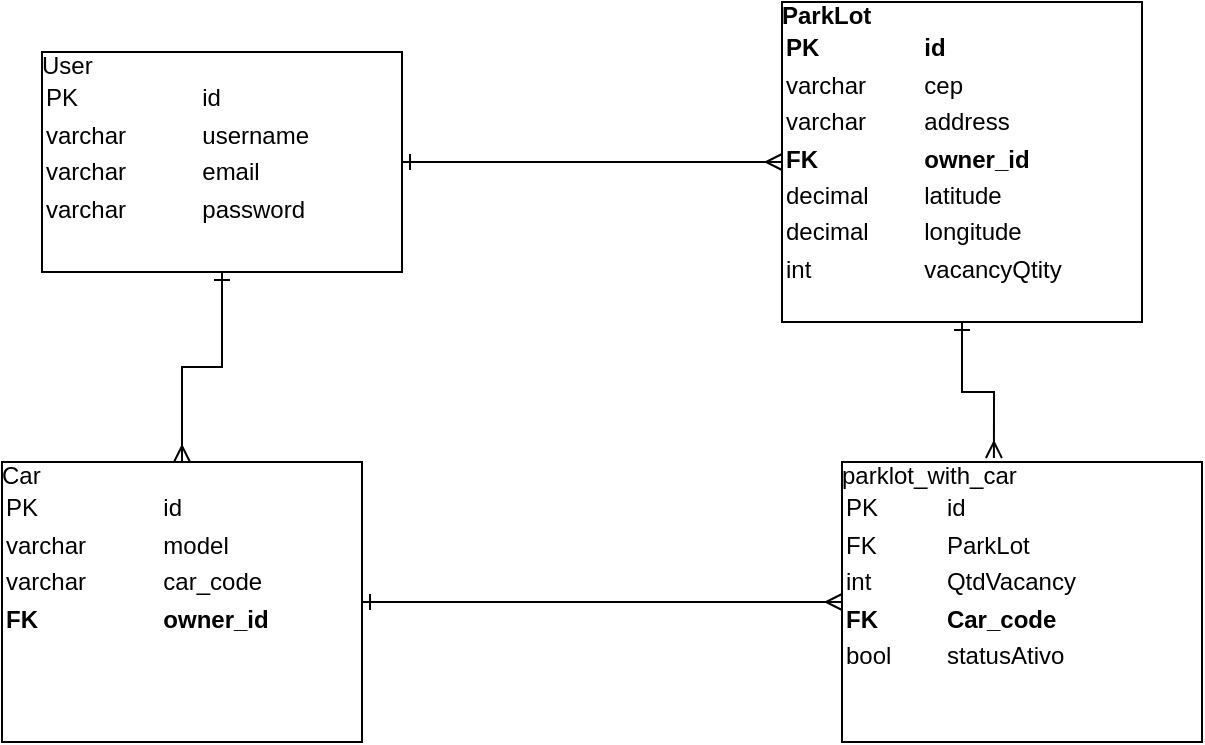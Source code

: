 <mxfile version="11.3.0" type="device" pages="1"><diagram id="LPE-jxmmaSW5B_9cDlDP" name="Page-1"><mxGraphModel dx="1024" dy="516" grid="1" gridSize="10" guides="1" tooltips="1" connect="1" arrows="1" fold="1" page="1" pageScale="1" pageWidth="850" pageHeight="1100" math="0" shadow="0"><root><mxCell id="0"/><mxCell id="1" parent="0"/><mxCell id="gf3LEMh9SqdTh5DJfT6V-3" style="edgeStyle=orthogonalEdgeStyle;rounded=0;orthogonalLoop=1;jettySize=auto;html=1;endArrow=ERmany;endFill=0;startArrow=ERone;startFill=0;" edge="1" parent="1" source="gf3LEMh9SqdTh5DJfT6V-1" target="gf3LEMh9SqdTh5DJfT6V-2"><mxGeometry relative="1" as="geometry"/></mxCell><mxCell id="gf3LEMh9SqdTh5DJfT6V-6" style="edgeStyle=orthogonalEdgeStyle;rounded=0;orthogonalLoop=1;jettySize=auto;html=1;startArrow=ERone;startFill=0;endArrow=ERmany;endFill=0;" edge="1" parent="1" source="gf3LEMh9SqdTh5DJfT6V-1" target="gf3LEMh9SqdTh5DJfT6V-4"><mxGeometry relative="1" as="geometry"/></mxCell><mxCell id="gf3LEMh9SqdTh5DJfT6V-1" value="User&lt;table style=&quot;width: 100% ; font-size: 1em&quot; cellspacing=&quot;0&quot; cellpadding=&quot;2&quot;&gt;&lt;tbody&gt;&lt;tr&gt;&lt;td&gt;PK&lt;/td&gt;&lt;td&gt;id&lt;/td&gt;&lt;/tr&gt;&lt;tr&gt;&lt;td&gt;varchar&lt;br&gt;&lt;/td&gt;&lt;td&gt;username&lt;/td&gt;&lt;/tr&gt;&lt;tr&gt;&lt;td&gt;varchar&lt;br&gt;&lt;/td&gt;&lt;td&gt;email&lt;br&gt;&lt;/td&gt;&lt;/tr&gt;&lt;tr&gt;&lt;td&gt;varchar&lt;br&gt;&lt;/td&gt;&lt;td&gt;password&lt;br&gt;&lt;/td&gt;&lt;/tr&gt;&lt;tr&gt;&lt;td&gt;&lt;br&gt;&lt;/td&gt;&lt;td&gt;&lt;br&gt;&lt;/td&gt;&lt;/tr&gt;&lt;/tbody&gt;&lt;/table&gt;" style="verticalAlign=top;align=left;overflow=fill;html=1;" vertex="1" parent="1"><mxGeometry x="50" y="75" width="180" height="110" as="geometry"/></mxCell><mxCell id="gf3LEMh9SqdTh5DJfT6V-8" style="edgeStyle=orthogonalEdgeStyle;rounded=0;orthogonalLoop=1;jettySize=auto;html=1;entryX=0.422;entryY=-0.014;entryDx=0;entryDy=0;entryPerimeter=0;startArrow=ERone;startFill=0;endArrow=ERmany;endFill=0;" edge="1" parent="1" source="gf3LEMh9SqdTh5DJfT6V-2" target="gf3LEMh9SqdTh5DJfT6V-7"><mxGeometry relative="1" as="geometry"/></mxCell><mxCell id="gf3LEMh9SqdTh5DJfT6V-2" value="&lt;div&gt;&lt;b&gt;ParkLot&lt;/b&gt;&lt;/div&gt;&lt;table style=&quot;width: 100% ; font-size: 1em&quot; cellspacing=&quot;0&quot; cellpadding=&quot;2&quot;&gt;&lt;tbody&gt;&lt;tr&gt;&lt;td&gt;&lt;b&gt;PK&lt;/b&gt;&lt;/td&gt;&lt;td&gt;&lt;b&gt;id&lt;/b&gt;&lt;/td&gt;&lt;/tr&gt;&lt;tr&gt;&lt;td&gt;varchar&lt;br&gt;&lt;/td&gt;&lt;td&gt;cep&lt;/td&gt;&lt;/tr&gt;&lt;tr&gt;&lt;td&gt;varchar&lt;br&gt;&lt;/td&gt;&lt;td&gt;address&lt;br&gt;&lt;/td&gt;&lt;/tr&gt;&lt;tr&gt;&lt;td&gt;&lt;b&gt;FK&lt;/b&gt;&lt;br&gt;&lt;/td&gt;&lt;td&gt;&lt;b&gt;owner_id&lt;br&gt;&lt;/b&gt;&lt;/td&gt;&lt;/tr&gt;&lt;tr&gt;&lt;td&gt;decimal&lt;br&gt;&lt;/td&gt;&lt;td&gt;latitude&lt;br&gt;&lt;/td&gt;&lt;/tr&gt;&lt;tr&gt;&lt;td&gt;decimal&lt;br&gt;&lt;/td&gt;&lt;td&gt;longitude&lt;br&gt;&lt;/td&gt;&lt;/tr&gt;&lt;tr&gt;&lt;td&gt;int&lt;/td&gt;&lt;td&gt;vacancyQtity&lt;br&gt;&lt;/td&gt;&lt;/tr&gt;&lt;/tbody&gt;&lt;/table&gt;" style="verticalAlign=top;align=left;overflow=fill;html=1;" vertex="1" parent="1"><mxGeometry x="420" y="50" width="180" height="160" as="geometry"/></mxCell><mxCell id="gf3LEMh9SqdTh5DJfT6V-11" style="edgeStyle=orthogonalEdgeStyle;rounded=0;orthogonalLoop=1;jettySize=auto;html=1;startArrow=ERone;startFill=0;endArrow=ERmany;endFill=0;" edge="1" parent="1" source="gf3LEMh9SqdTh5DJfT6V-4" target="gf3LEMh9SqdTh5DJfT6V-7"><mxGeometry relative="1" as="geometry"/></mxCell><mxCell id="gf3LEMh9SqdTh5DJfT6V-4" value="Car&lt;table style=&quot;width: 100% ; font-size: 1em&quot; cellspacing=&quot;0&quot; cellpadding=&quot;2&quot;&gt;&lt;tbody&gt;&lt;tr&gt;&lt;td&gt;PK&lt;/td&gt;&lt;td&gt;id&lt;/td&gt;&lt;/tr&gt;&lt;tr&gt;&lt;td&gt;varchar&lt;br&gt;&lt;/td&gt;&lt;td&gt;model&lt;/td&gt;&lt;/tr&gt;&lt;tr&gt;&lt;td&gt;varchar&lt;br&gt;&lt;/td&gt;&lt;td&gt;car_code&lt;br&gt;&lt;/td&gt;&lt;/tr&gt;&lt;tr&gt;&lt;td&gt;&lt;b&gt;FK&lt;br&gt;&lt;/b&gt;&lt;/td&gt;&lt;td&gt;&lt;b&gt;owner_id&lt;br&gt;&lt;/b&gt;&lt;/td&gt;&lt;/tr&gt;&lt;/tbody&gt;&lt;/table&gt;" style="verticalAlign=top;align=left;overflow=fill;html=1;" vertex="1" parent="1"><mxGeometry x="30" y="280" width="180" height="140" as="geometry"/></mxCell><mxCell id="gf3LEMh9SqdTh5DJfT6V-7" value="parklot_with_car&lt;table style=&quot;width: 100% ; font-size: 1em&quot; cellspacing=&quot;0&quot; cellpadding=&quot;2&quot;&gt;&lt;tbody&gt;&lt;tr&gt;&lt;td&gt;PK&lt;/td&gt;&lt;td&gt;id&lt;/td&gt;&lt;/tr&gt;&lt;tr&gt;&lt;td&gt;FK&lt;br&gt;&lt;/td&gt;&lt;td&gt;ParkLot&lt;/td&gt;&lt;/tr&gt;&lt;tr&gt;&lt;td&gt;int&lt;br&gt;&lt;/td&gt;&lt;td&gt;QtdVacancy&lt;br&gt;&lt;/td&gt;&lt;/tr&gt;&lt;tr&gt;&lt;td&gt;&lt;b&gt;FK&lt;br&gt;&lt;/b&gt;&lt;/td&gt;&lt;td&gt;&lt;b&gt;Car_code&lt;br&gt;&lt;/b&gt;&lt;/td&gt;&lt;/tr&gt;&lt;tr&gt;&lt;td&gt;bool&lt;br&gt;&lt;/td&gt;&lt;td&gt;statusAtivo&lt;br&gt;&lt;/td&gt;&lt;/tr&gt;&lt;/tbody&gt;&lt;/table&gt;" style="verticalAlign=top;align=left;overflow=fill;html=1;" vertex="1" parent="1"><mxGeometry x="450" y="280" width="180" height="140" as="geometry"/></mxCell></root></mxGraphModel></diagram></mxfile>